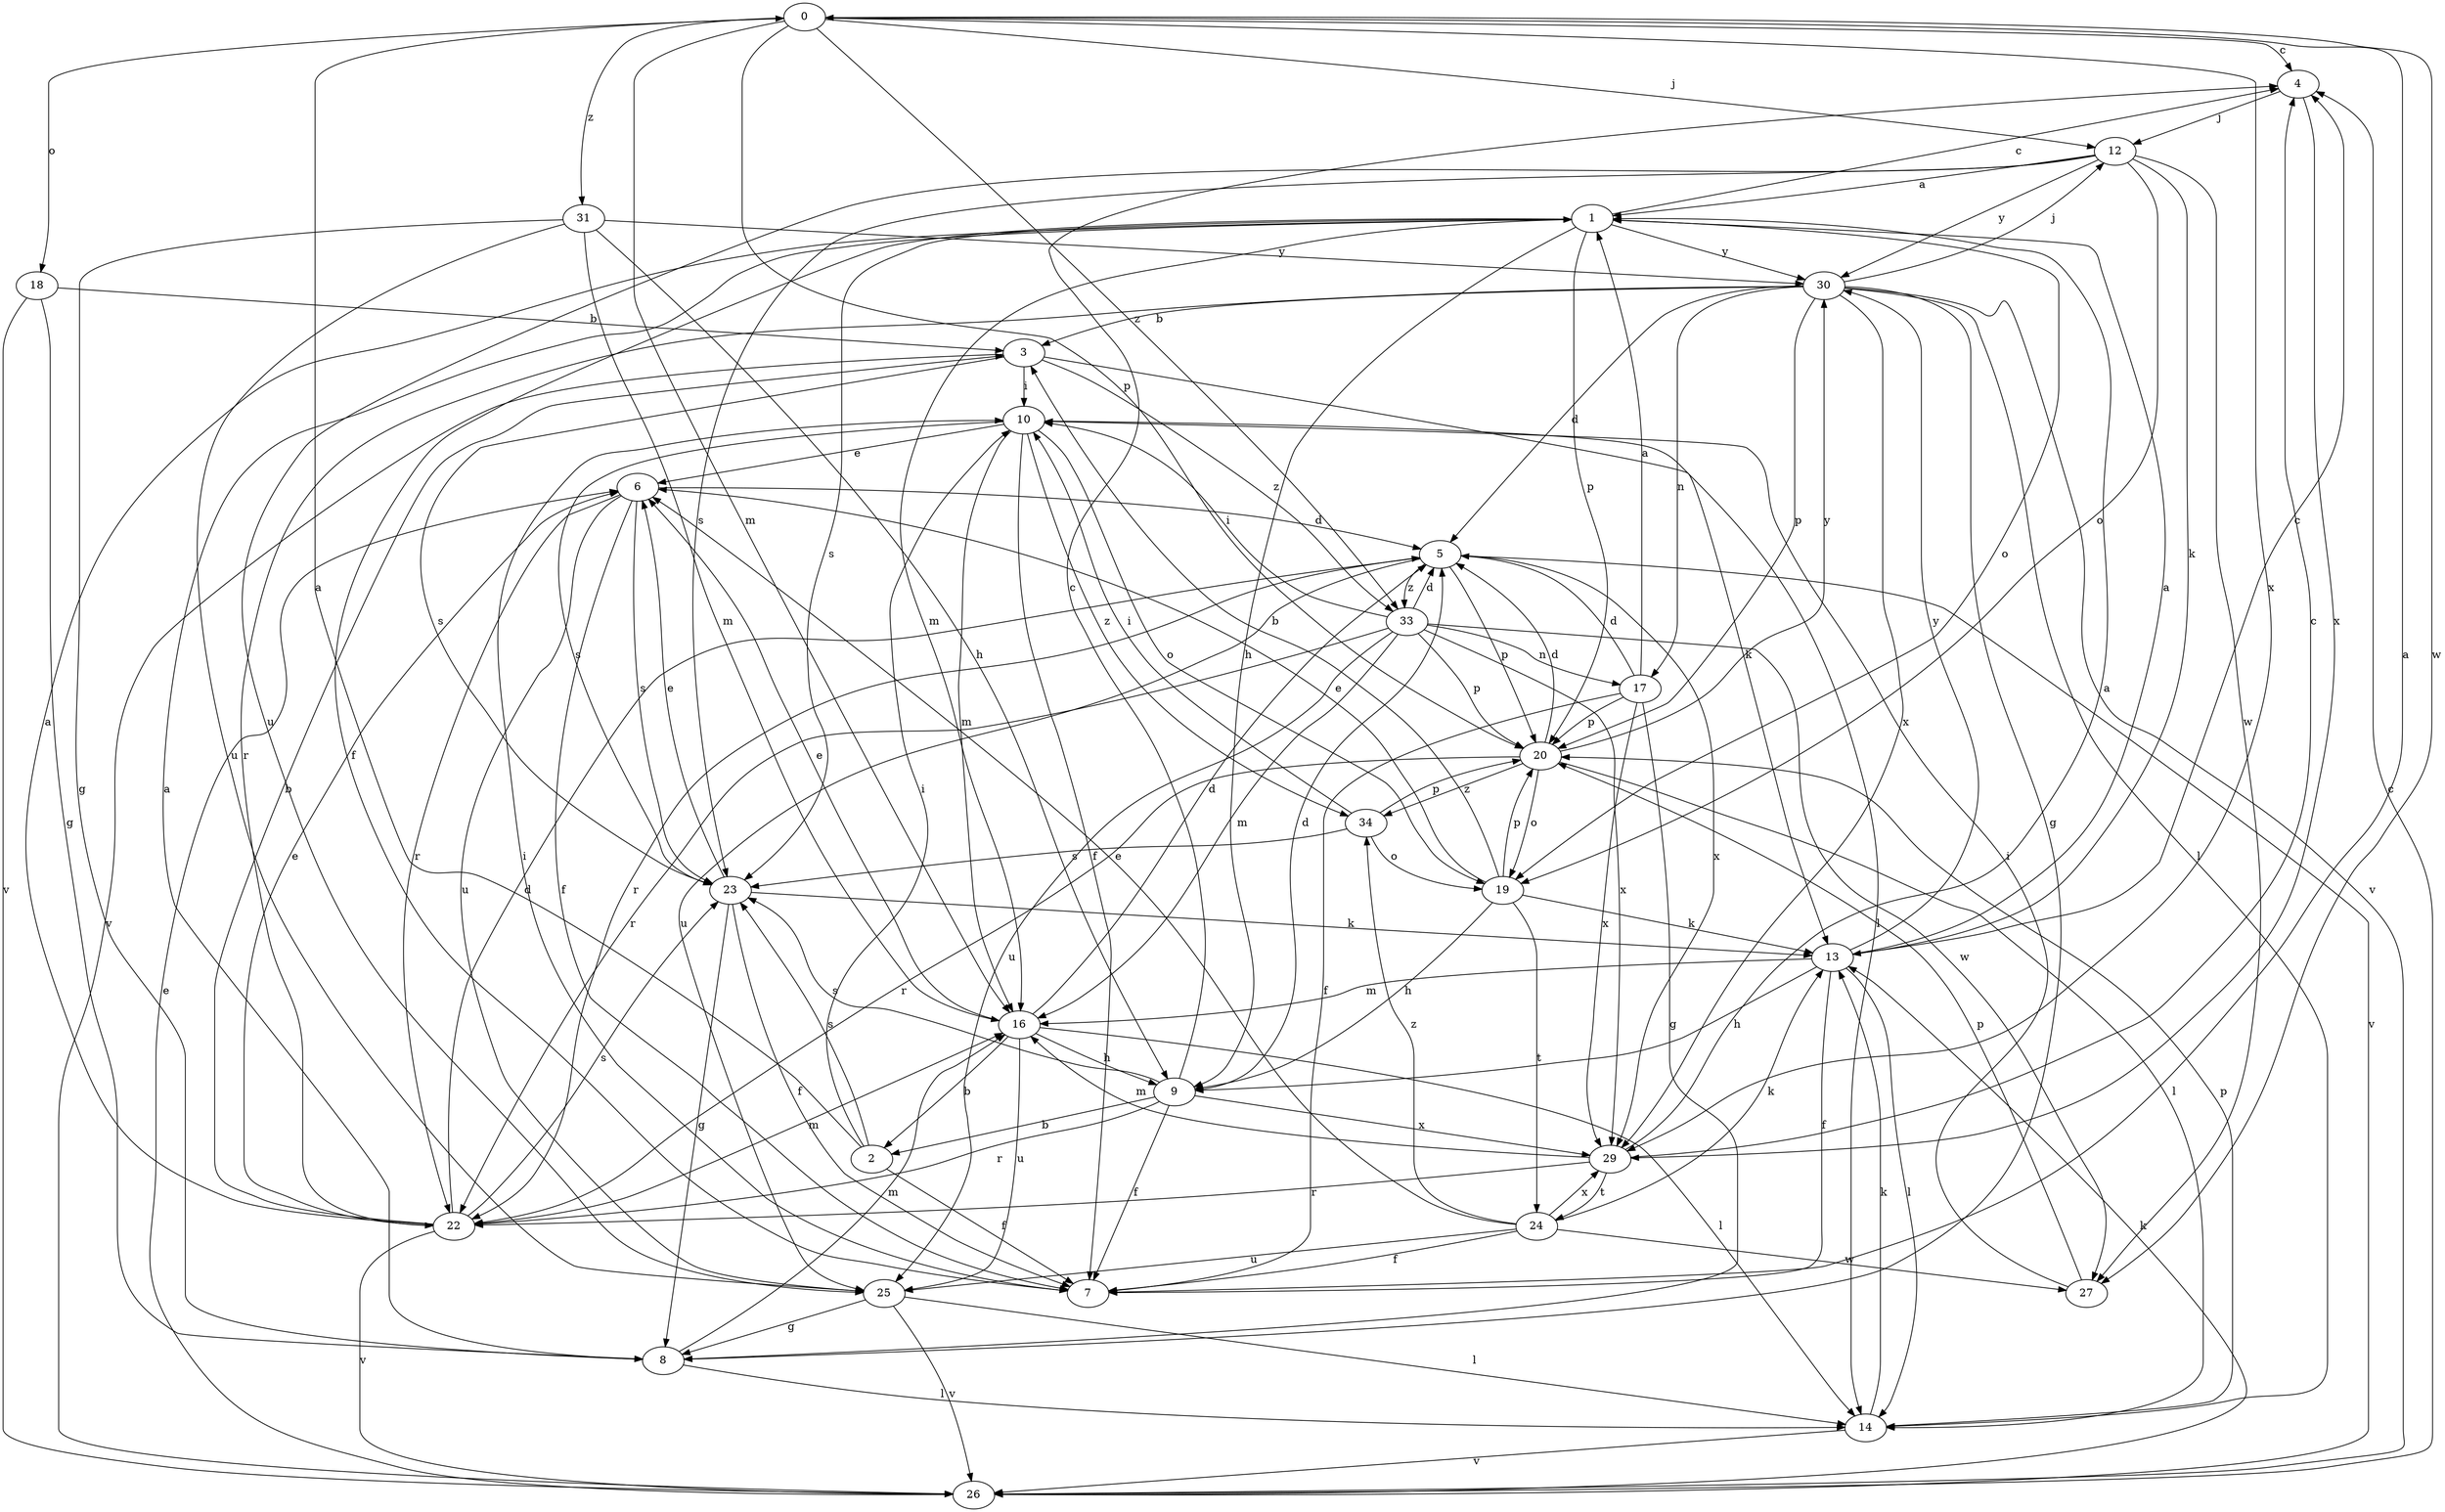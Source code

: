 strict digraph  {
0;
1;
2;
3;
4;
5;
6;
7;
8;
9;
10;
12;
13;
14;
16;
17;
18;
19;
20;
22;
23;
24;
25;
26;
27;
29;
30;
31;
33;
34;
0 -> 4  [label=c];
0 -> 12  [label=j];
0 -> 16  [label=m];
0 -> 18  [label=o];
0 -> 20  [label=p];
0 -> 27  [label=w];
0 -> 29  [label=x];
0 -> 31  [label=z];
0 -> 33  [label=z];
1 -> 4  [label=c];
1 -> 7  [label=f];
1 -> 9  [label=h];
1 -> 16  [label=m];
1 -> 19  [label=o];
1 -> 20  [label=p];
1 -> 23  [label=s];
1 -> 30  [label=y];
2 -> 0  [label=a];
2 -> 7  [label=f];
2 -> 10  [label=i];
2 -> 23  [label=s];
3 -> 10  [label=i];
3 -> 13  [label=k];
3 -> 23  [label=s];
3 -> 26  [label=v];
3 -> 33  [label=z];
4 -> 12  [label=j];
4 -> 29  [label=x];
5 -> 20  [label=p];
5 -> 22  [label=r];
5 -> 25  [label=u];
5 -> 26  [label=v];
5 -> 29  [label=x];
5 -> 33  [label=z];
6 -> 5  [label=d];
6 -> 7  [label=f];
6 -> 22  [label=r];
6 -> 23  [label=s];
6 -> 25  [label=u];
7 -> 0  [label=a];
7 -> 10  [label=i];
8 -> 1  [label=a];
8 -> 14  [label=l];
8 -> 16  [label=m];
9 -> 2  [label=b];
9 -> 4  [label=c];
9 -> 5  [label=d];
9 -> 7  [label=f];
9 -> 22  [label=r];
9 -> 23  [label=s];
9 -> 29  [label=x];
10 -> 6  [label=e];
10 -> 7  [label=f];
10 -> 14  [label=l];
10 -> 16  [label=m];
10 -> 19  [label=o];
10 -> 23  [label=s];
10 -> 34  [label=z];
12 -> 1  [label=a];
12 -> 13  [label=k];
12 -> 19  [label=o];
12 -> 23  [label=s];
12 -> 25  [label=u];
12 -> 27  [label=w];
12 -> 30  [label=y];
13 -> 1  [label=a];
13 -> 4  [label=c];
13 -> 7  [label=f];
13 -> 9  [label=h];
13 -> 14  [label=l];
13 -> 16  [label=m];
13 -> 30  [label=y];
14 -> 13  [label=k];
14 -> 20  [label=p];
14 -> 26  [label=v];
16 -> 2  [label=b];
16 -> 5  [label=d];
16 -> 6  [label=e];
16 -> 9  [label=h];
16 -> 14  [label=l];
16 -> 25  [label=u];
17 -> 1  [label=a];
17 -> 5  [label=d];
17 -> 7  [label=f];
17 -> 8  [label=g];
17 -> 20  [label=p];
17 -> 29  [label=x];
18 -> 3  [label=b];
18 -> 8  [label=g];
18 -> 26  [label=v];
19 -> 3  [label=b];
19 -> 6  [label=e];
19 -> 9  [label=h];
19 -> 13  [label=k];
19 -> 20  [label=p];
19 -> 24  [label=t];
20 -> 5  [label=d];
20 -> 14  [label=l];
20 -> 19  [label=o];
20 -> 22  [label=r];
20 -> 30  [label=y];
20 -> 34  [label=z];
22 -> 1  [label=a];
22 -> 3  [label=b];
22 -> 5  [label=d];
22 -> 6  [label=e];
22 -> 16  [label=m];
22 -> 23  [label=s];
22 -> 26  [label=v];
23 -> 6  [label=e];
23 -> 7  [label=f];
23 -> 8  [label=g];
23 -> 13  [label=k];
24 -> 6  [label=e];
24 -> 7  [label=f];
24 -> 13  [label=k];
24 -> 25  [label=u];
24 -> 27  [label=w];
24 -> 29  [label=x];
24 -> 34  [label=z];
25 -> 8  [label=g];
25 -> 14  [label=l];
25 -> 26  [label=v];
26 -> 4  [label=c];
26 -> 6  [label=e];
26 -> 13  [label=k];
27 -> 10  [label=i];
27 -> 20  [label=p];
29 -> 1  [label=a];
29 -> 4  [label=c];
29 -> 16  [label=m];
29 -> 22  [label=r];
29 -> 24  [label=t];
30 -> 3  [label=b];
30 -> 5  [label=d];
30 -> 8  [label=g];
30 -> 12  [label=j];
30 -> 14  [label=l];
30 -> 17  [label=n];
30 -> 20  [label=p];
30 -> 22  [label=r];
30 -> 26  [label=v];
30 -> 29  [label=x];
31 -> 8  [label=g];
31 -> 9  [label=h];
31 -> 16  [label=m];
31 -> 25  [label=u];
31 -> 30  [label=y];
33 -> 5  [label=d];
33 -> 10  [label=i];
33 -> 16  [label=m];
33 -> 17  [label=n];
33 -> 20  [label=p];
33 -> 22  [label=r];
33 -> 25  [label=u];
33 -> 27  [label=w];
33 -> 29  [label=x];
34 -> 10  [label=i];
34 -> 19  [label=o];
34 -> 20  [label=p];
34 -> 23  [label=s];
}
